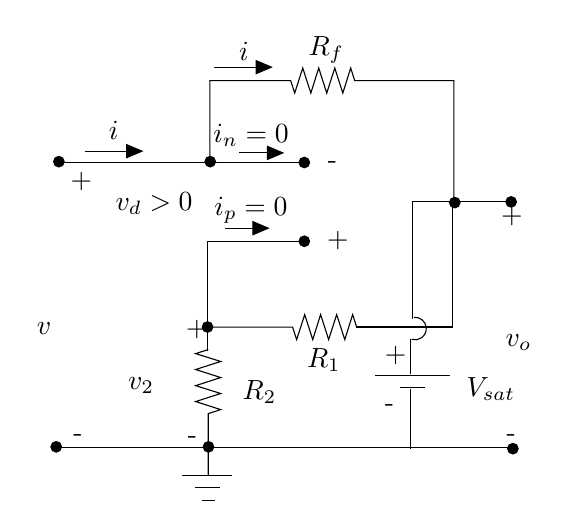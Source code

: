 \begin{tikzpicture}[y=-1cm]
\sf
\draw[black] (2.573,3.033) -- (2.573,1.993) -- (3.6,1.993) -- (3.651,2.151) -- (3.753,1.833) -- (3.856,2.151) -- (3.956,1.833) -- (4.058,2.151) -- (4.16,1.833) -- (4.262,2.151) -- (4.362,1.833) -- (4.413,1.993) -- (5.673,1.993) -- (5.673,3.522);
\draw[black] (2.556,5.124) -- (3.624,5.124) -- (3.676,5.282) -- (3.778,4.964) -- (3.88,5.282) -- (3.98,4.964) -- (4.082,5.282) -- (4.184,4.964) -- (4.287,5.282) -- (4.387,4.964) -- (4.438,5.124);
\draw[black] (2.553,7) -- (2.553,6.222) -- (2.711,6.171) -- (2.393,6.069) -- (2.711,5.967) -- (2.393,5.867) -- (2.711,5.764) -- (2.393,5.662) -- (2.711,5.56) -- (2.393,5.46) -- (2.553,5.409);
\draw[black] (5.179,5.142) +(-95:0.143) arc (-95:108:0.143);
\filldraw[black] (3.773,3.033) circle (0.067cm);
\filldraw[black] (3.773,4.033) circle (0.067cm);
\filldraw[black] (5.684,3.542) circle (0.067cm);
\filldraw[black] (2.578,3.022) circle (0.067cm);
\filldraw[black] (0.656,3.022) circle (0.067cm);
\filldraw[black] (6.4,3.533) circle (0.067cm);
\filldraw[black] (2.544,5.122) circle (0.067cm);
\filldraw[black] (6.422,6.667) circle (0.067cm);
\filldraw[black] (2.556,6.644) circle (0.067cm);
\filldraw[black] (0.622,6.644) circle (0.067cm);
\draw[arrows=-triangle 45,black] (2.94,2.911) -- (3.518,2.911);
\draw[arrows=-triangle 45,black] (0.984,2.889) -- (1.729,2.889);
\draw[black] (4.433,5.122) -- (5.656,5.122) -- (5.656,3.533);
\draw[arrows=-triangle 45,black] (2.767,3.867) -- (3.333,3.867);
\draw[arrows=-triangle 45,black] (2.629,1.822) -- (3.373,1.822);
\draw[black] (5.151,5.022) -- (5.151,3.531) -- (6.407,3.531);
\draw[black] (5.122,5.278) -- (5.122,5.722);
\draw[black] (5.122,5.911) -- (5.122,6.667);
\path (3.096,2.776) node[text=black,anchor=base] {$i_n=0$};
\path (4.051,1.678) node[text=black,anchor=base] {$R_f$};
\path (1.351,2.744) node[text=black,anchor=base] {$i$};
\path (0.684,5.22) node[text=black,anchor=base east] {$v$};
\path (6.207,5.364) node[text=black,anchor=base west] {$v_o$};
\path (2.867,6.044) node[text=black,anchor=base west] {$R_2$};
\path (4.022,5.633) node[text=black,anchor=base] {$R_1$};
\path (3.096,3.709) node[text=black,anchor=base] {$i_p=0$};
\path (2.478,3.644) node[text=black,anchor=base east] {$v_d>0$};
\path (1.989,5.911) node[text=black,anchor=base east] {$v_2$};
\path (3.007,1.733) node[text=black,anchor=base] {$i$};
\path (5.711,6) node[text=black,anchor=base west] {$V_{sat}$};
\draw[black] (0.618,6.656) -- (1.251,6.656) -- (2.496,6.656) -- (6.484,6.656);
\draw (2.222,7.004) -- (2.856,7.004);
\draw (2.38,7.164) -- (2.698,7.164);
\draw (2.476,7.322) -- (2.633,7.322);
\draw (4.989,5.893) -- (5.304,5.893);
\path (4.671,5.576) node[anchor=base west] {+};
\path (4.671,6.193) node[anchor=base west] {-};
\draw (4.671,5.733) -- (5.622,5.733);
\draw (0.656,3.033) -- (3.707,3.033);
\draw (2.544,5.422) -- (2.544,4.033) -- (3.162,4.033) -- (3.707,4.033);
\path (6.149,3.809) node[anchor=base west] {+};
\path (3.938,4.109) node[anchor=base west] {+};
\path (3.949,3.107) node[anchor=base west] {-};
\path (0.682,3.364) node[anchor=base west] {+};
\path (0.716,6.573) node[anchor=base west] {-};
\path (6.218,6.571) node[anchor=base west] {-};
\path (2.149,5.242) node[anchor=base west] {+};
\path (2.171,6.607) node[anchor=base west] {-};

\end{tikzpicture}%

%% Configure (x)emacs for this file ...
%% Local Variables:
%% mode: latex
%% End: